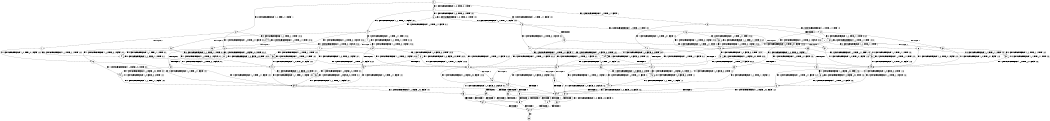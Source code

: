 digraph BCG {
size = "7, 10.5";
center = TRUE;
node [shape = circle];
0 [peripheries = 2];
0 -> 1 [label = "EX !1 !ATOMIC_EXCH_BRANCH (1, +0, TRUE, +0, 1, TRUE) !::"];
0 -> 2 [label = "EX !2 !ATOMIC_EXCH_BRANCH (1, +1, TRUE, +1, 1, FALSE) !::"];
0 -> 3 [label = "EX !0 !ATOMIC_EXCH_BRANCH (1, +1, TRUE, +1, 1, FALSE) !::"];
1 -> 4 [label = "EX !2 !ATOMIC_EXCH_BRANCH (1, +1, TRUE, +1, 1, FALSE) !:0:1:"];
1 -> 5 [label = "EX !0 !ATOMIC_EXCH_BRANCH (1, +1, TRUE, +1, 1, FALSE) !:0:1:"];
1 -> 6 [label = "EX !1 !ATOMIC_EXCH_BRANCH (1, +0, TRUE, +0, 1, TRUE) !:0:1:"];
2 -> 7 [label = "TERMINATE !2"];
2 -> 8 [label = "EX !1 !ATOMIC_EXCH_BRANCH (1, +0, TRUE, +0, 1, FALSE) !:0:1:2:"];
2 -> 9 [label = "EX !0 !ATOMIC_EXCH_BRANCH (1, +1, TRUE, +1, 1, TRUE) !:0:1:2:"];
3 -> 10 [label = "TERMINATE !0"];
3 -> 11 [label = "EX !1 !ATOMIC_EXCH_BRANCH (1, +0, TRUE, +0, 1, FALSE) !:0:"];
3 -> 12 [label = "EX !2 !ATOMIC_EXCH_BRANCH (1, +1, TRUE, +1, 1, TRUE) !:0:"];
4 -> 13 [label = "TERMINATE !2"];
4 -> 14 [label = "EX !0 !ATOMIC_EXCH_BRANCH (1, +1, TRUE, +1, 1, TRUE) !:0:1:2:"];
4 -> 8 [label = "EX !1 !ATOMIC_EXCH_BRANCH (1, +0, TRUE, +0, 1, FALSE) !:0:1:2:"];
5 -> 15 [label = "TERMINATE !0"];
5 -> 16 [label = "EX !2 !ATOMIC_EXCH_BRANCH (1, +1, TRUE, +1, 1, TRUE) !:0:1:"];
5 -> 17 [label = "EX !1 !ATOMIC_EXCH_BRANCH (1, +0, TRUE, +0, 1, FALSE) !:0:1:"];
6 -> 4 [label = "EX !2 !ATOMIC_EXCH_BRANCH (1, +1, TRUE, +1, 1, FALSE) !:0:1:"];
6 -> 5 [label = "EX !0 !ATOMIC_EXCH_BRANCH (1, +1, TRUE, +1, 1, FALSE) !:0:1:"];
6 -> 6 [label = "EX !1 !ATOMIC_EXCH_BRANCH (1, +0, TRUE, +0, 1, TRUE) !:0:1:"];
7 -> 18 [label = "EX !1 !ATOMIC_EXCH_BRANCH (1, +0, TRUE, +0, 1, FALSE) !:0:1:"];
7 -> 19 [label = "EX !0 !ATOMIC_EXCH_BRANCH (1, +1, TRUE, +1, 1, TRUE) !:0:1:"];
8 -> 20 [label = "TERMINATE !2"];
8 -> 21 [label = "EX !0 !ATOMIC_EXCH_BRANCH (1, +1, TRUE, +1, 1, FALSE) !:0:1:2:"];
8 -> 22 [label = "EX !1 !ATOMIC_EXCH_BRANCH (1, +0, FALSE, +0, 2, TRUE) !:0:1:2:"];
9 -> 23 [label = "TERMINATE !2"];
9 -> 24 [label = "EX !1 !ATOMIC_EXCH_BRANCH (1, +0, TRUE, +0, 1, FALSE) !:0:1:2:"];
9 -> 9 [label = "EX !0 !ATOMIC_EXCH_BRANCH (1, +1, TRUE, +1, 1, TRUE) !:0:1:2:"];
10 -> 25 [label = "EX !1 !ATOMIC_EXCH_BRANCH (1, +0, TRUE, +0, 1, FALSE) !::"];
10 -> 26 [label = "EX !2 !ATOMIC_EXCH_BRANCH (1, +1, TRUE, +1, 1, TRUE) !::"];
11 -> 27 [label = "TERMINATE !0"];
11 -> 28 [label = "EX !2 !ATOMIC_EXCH_BRANCH (1, +1, TRUE, +1, 1, FALSE) !:0:1:"];
11 -> 29 [label = "EX !1 !ATOMIC_EXCH_BRANCH (1, +0, FALSE, +0, 2, TRUE) !:0:1:"];
12 -> 30 [label = "TERMINATE !0"];
12 -> 31 [label = "EX !1 !ATOMIC_EXCH_BRANCH (1, +0, TRUE, +0, 1, FALSE) !:0:1:2:"];
12 -> 32 [label = "EX !2 !ATOMIC_EXCH_BRANCH (1, +1, TRUE, +1, 1, TRUE) !:0:1:2:"];
13 -> 33 [label = "EX !0 !ATOMIC_EXCH_BRANCH (1, +1, TRUE, +1, 1, TRUE) !:0:1:"];
13 -> 18 [label = "EX !1 !ATOMIC_EXCH_BRANCH (1, +0, TRUE, +0, 1, FALSE) !:0:1:"];
14 -> 34 [label = "TERMINATE !2"];
14 -> 24 [label = "EX !1 !ATOMIC_EXCH_BRANCH (1, +0, TRUE, +0, 1, FALSE) !:0:1:2:"];
14 -> 14 [label = "EX !0 !ATOMIC_EXCH_BRANCH (1, +1, TRUE, +1, 1, TRUE) !:0:1:2:"];
15 -> 35 [label = "EX !2 !ATOMIC_EXCH_BRANCH (1, +1, TRUE, +1, 1, TRUE) !:1:"];
15 -> 36 [label = "EX !1 !ATOMIC_EXCH_BRANCH (1, +0, TRUE, +0, 1, FALSE) !:1:"];
16 -> 37 [label = "TERMINATE !0"];
16 -> 38 [label = "EX !2 !ATOMIC_EXCH_BRANCH (1, +1, TRUE, +1, 1, TRUE) !:0:1:2:"];
16 -> 31 [label = "EX !1 !ATOMIC_EXCH_BRANCH (1, +0, TRUE, +0, 1, FALSE) !:0:1:2:"];
17 -> 27 [label = "TERMINATE !0"];
17 -> 28 [label = "EX !2 !ATOMIC_EXCH_BRANCH (1, +1, TRUE, +1, 1, FALSE) !:0:1:"];
17 -> 29 [label = "EX !1 !ATOMIC_EXCH_BRANCH (1, +0, FALSE, +0, 2, TRUE) !:0:1:"];
18 -> 39 [label = "EX !0 !ATOMIC_EXCH_BRANCH (1, +1, TRUE, +1, 1, FALSE) !:0:1:"];
18 -> 40 [label = "EX !1 !ATOMIC_EXCH_BRANCH (1, +0, FALSE, +0, 2, TRUE) !:0:1:"];
19 -> 41 [label = "EX !1 !ATOMIC_EXCH_BRANCH (1, +0, TRUE, +0, 1, FALSE) !:0:1:"];
19 -> 19 [label = "EX !0 !ATOMIC_EXCH_BRANCH (1, +1, TRUE, +1, 1, TRUE) !:0:1:"];
20 -> 39 [label = "EX !0 !ATOMIC_EXCH_BRANCH (1, +1, TRUE, +1, 1, FALSE) !:0:1:"];
20 -> 40 [label = "EX !1 !ATOMIC_EXCH_BRANCH (1, +0, FALSE, +0, 2, TRUE) !:0:1:"];
21 -> 42 [label = "TERMINATE !2"];
21 -> 43 [label = "TERMINATE !0"];
21 -> 44 [label = "EX !1 !ATOMIC_EXCH_BRANCH (1, +0, FALSE, +0, 2, FALSE) !:0:1:2:"];
22 -> 20 [label = "TERMINATE !2"];
22 -> 21 [label = "EX !0 !ATOMIC_EXCH_BRANCH (1, +1, TRUE, +1, 1, FALSE) !:0:1:2:"];
22 -> 22 [label = "EX !1 !ATOMIC_EXCH_BRANCH (1, +0, FALSE, +0, 2, TRUE) !:0:1:2:"];
23 -> 41 [label = "EX !1 !ATOMIC_EXCH_BRANCH (1, +0, TRUE, +0, 1, FALSE) !:0:1:"];
23 -> 19 [label = "EX !0 !ATOMIC_EXCH_BRANCH (1, +1, TRUE, +1, 1, TRUE) !:0:1:"];
24 -> 45 [label = "TERMINATE !2"];
24 -> 46 [label = "EX !1 !ATOMIC_EXCH_BRANCH (1, +0, FALSE, +0, 2, TRUE) !:0:1:2:"];
24 -> 21 [label = "EX !0 !ATOMIC_EXCH_BRANCH (1, +1, TRUE, +1, 1, FALSE) !:0:1:2:"];
25 -> 47 [label = "EX !2 !ATOMIC_EXCH_BRANCH (1, +1, TRUE, +1, 1, FALSE) !:1:"];
25 -> 48 [label = "EX !1 !ATOMIC_EXCH_BRANCH (1, +0, FALSE, +0, 2, TRUE) !:1:"];
26 -> 49 [label = "EX !1 !ATOMIC_EXCH_BRANCH (1, +0, TRUE, +0, 1, FALSE) !:1:2:"];
26 -> 50 [label = "EX !2 !ATOMIC_EXCH_BRANCH (1, +1, TRUE, +1, 1, TRUE) !:1:2:"];
27 -> 47 [label = "EX !2 !ATOMIC_EXCH_BRANCH (1, +1, TRUE, +1, 1, FALSE) !:1:"];
27 -> 48 [label = "EX !1 !ATOMIC_EXCH_BRANCH (1, +0, FALSE, +0, 2, TRUE) !:1:"];
28 -> 42 [label = "TERMINATE !2"];
28 -> 43 [label = "TERMINATE !0"];
28 -> 44 [label = "EX !1 !ATOMIC_EXCH_BRANCH (1, +0, FALSE, +0, 2, FALSE) !:0:1:2:"];
29 -> 27 [label = "TERMINATE !0"];
29 -> 28 [label = "EX !2 !ATOMIC_EXCH_BRANCH (1, +1, TRUE, +1, 1, FALSE) !:0:1:"];
29 -> 29 [label = "EX !1 !ATOMIC_EXCH_BRANCH (1, +0, FALSE, +0, 2, TRUE) !:0:1:"];
30 -> 49 [label = "EX !1 !ATOMIC_EXCH_BRANCH (1, +0, TRUE, +0, 1, FALSE) !:1:2:"];
30 -> 50 [label = "EX !2 !ATOMIC_EXCH_BRANCH (1, +1, TRUE, +1, 1, TRUE) !:1:2:"];
31 -> 51 [label = "TERMINATE !0"];
31 -> 21 [label = "EX !2 !ATOMIC_EXCH_BRANCH (1, +1, TRUE, +1, 1, FALSE) !:0:1:2:"];
31 -> 52 [label = "EX !1 !ATOMIC_EXCH_BRANCH (1, +0, FALSE, +0, 2, TRUE) !:0:1:2:"];
32 -> 30 [label = "TERMINATE !0"];
32 -> 31 [label = "EX !1 !ATOMIC_EXCH_BRANCH (1, +0, TRUE, +0, 1, FALSE) !:0:1:2:"];
32 -> 32 [label = "EX !2 !ATOMIC_EXCH_BRANCH (1, +1, TRUE, +1, 1, TRUE) !:0:1:2:"];
33 -> 41 [label = "EX !1 !ATOMIC_EXCH_BRANCH (1, +0, TRUE, +0, 1, FALSE) !:0:1:"];
33 -> 33 [label = "EX !0 !ATOMIC_EXCH_BRANCH (1, +1, TRUE, +1, 1, TRUE) !:0:1:"];
34 -> 41 [label = "EX !1 !ATOMIC_EXCH_BRANCH (1, +0, TRUE, +0, 1, FALSE) !:0:1:"];
34 -> 33 [label = "EX !0 !ATOMIC_EXCH_BRANCH (1, +1, TRUE, +1, 1, TRUE) !:0:1:"];
35 -> 53 [label = "EX !2 !ATOMIC_EXCH_BRANCH (1, +1, TRUE, +1, 1, TRUE) !:1:2:"];
35 -> 49 [label = "EX !1 !ATOMIC_EXCH_BRANCH (1, +0, TRUE, +0, 1, FALSE) !:1:2:"];
36 -> 47 [label = "EX !2 !ATOMIC_EXCH_BRANCH (1, +1, TRUE, +1, 1, FALSE) !:1:"];
36 -> 48 [label = "EX !1 !ATOMIC_EXCH_BRANCH (1, +0, FALSE, +0, 2, TRUE) !:1:"];
37 -> 53 [label = "EX !2 !ATOMIC_EXCH_BRANCH (1, +1, TRUE, +1, 1, TRUE) !:1:2:"];
37 -> 49 [label = "EX !1 !ATOMIC_EXCH_BRANCH (1, +0, TRUE, +0, 1, FALSE) !:1:2:"];
38 -> 37 [label = "TERMINATE !0"];
38 -> 38 [label = "EX !2 !ATOMIC_EXCH_BRANCH (1, +1, TRUE, +1, 1, TRUE) !:0:1:2:"];
38 -> 31 [label = "EX !1 !ATOMIC_EXCH_BRANCH (1, +0, TRUE, +0, 1, FALSE) !:0:1:2:"];
39 -> 54 [label = "TERMINATE !0"];
39 -> 55 [label = "EX !1 !ATOMIC_EXCH_BRANCH (1, +0, FALSE, +0, 2, FALSE) !:0:1:"];
40 -> 39 [label = "EX !0 !ATOMIC_EXCH_BRANCH (1, +1, TRUE, +1, 1, FALSE) !:0:1:"];
40 -> 40 [label = "EX !1 !ATOMIC_EXCH_BRANCH (1, +0, FALSE, +0, 2, TRUE) !:0:1:"];
41 -> 56 [label = "EX !1 !ATOMIC_EXCH_BRANCH (1, +0, FALSE, +0, 2, TRUE) !:0:1:"];
41 -> 39 [label = "EX !0 !ATOMIC_EXCH_BRANCH (1, +1, TRUE, +1, 1, FALSE) !:0:1:"];
42 -> 54 [label = "TERMINATE !0"];
42 -> 55 [label = "EX !1 !ATOMIC_EXCH_BRANCH (1, +0, FALSE, +0, 2, FALSE) !:0:1:"];
43 -> 54 [label = "TERMINATE !2"];
43 -> 57 [label = "EX !1 !ATOMIC_EXCH_BRANCH (1, +0, FALSE, +0, 2, FALSE) !:1:2:"];
44 -> 58 [label = "TERMINATE !1"];
44 -> 59 [label = "TERMINATE !2"];
44 -> 60 [label = "TERMINATE !0"];
45 -> 56 [label = "EX !1 !ATOMIC_EXCH_BRANCH (1, +0, FALSE, +0, 2, TRUE) !:0:1:"];
45 -> 39 [label = "EX !0 !ATOMIC_EXCH_BRANCH (1, +1, TRUE, +1, 1, FALSE) !:0:1:"];
46 -> 45 [label = "TERMINATE !2"];
46 -> 46 [label = "EX !1 !ATOMIC_EXCH_BRANCH (1, +0, FALSE, +0, 2, TRUE) !:0:1:2:"];
46 -> 21 [label = "EX !0 !ATOMIC_EXCH_BRANCH (1, +1, TRUE, +1, 1, FALSE) !:0:1:2:"];
47 -> 54 [label = "TERMINATE !2"];
47 -> 57 [label = "EX !1 !ATOMIC_EXCH_BRANCH (1, +0, FALSE, +0, 2, FALSE) !:1:2:"];
48 -> 47 [label = "EX !2 !ATOMIC_EXCH_BRANCH (1, +1, TRUE, +1, 1, FALSE) !:1:"];
48 -> 48 [label = "EX !1 !ATOMIC_EXCH_BRANCH (1, +0, FALSE, +0, 2, TRUE) !:1:"];
49 -> 61 [label = "EX !2 !ATOMIC_EXCH_BRANCH (1, +1, TRUE, +1, 1, FALSE) !:1:2:"];
49 -> 62 [label = "EX !1 !ATOMIC_EXCH_BRANCH (1, +0, FALSE, +0, 2, TRUE) !:1:2:"];
50 -> 49 [label = "EX !1 !ATOMIC_EXCH_BRANCH (1, +0, TRUE, +0, 1, FALSE) !:1:2:"];
50 -> 50 [label = "EX !2 !ATOMIC_EXCH_BRANCH (1, +1, TRUE, +1, 1, TRUE) !:1:2:"];
51 -> 61 [label = "EX !2 !ATOMIC_EXCH_BRANCH (1, +1, TRUE, +1, 1, FALSE) !:1:2:"];
51 -> 62 [label = "EX !1 !ATOMIC_EXCH_BRANCH (1, +0, FALSE, +0, 2, TRUE) !:1:2:"];
52 -> 51 [label = "TERMINATE !0"];
52 -> 21 [label = "EX !2 !ATOMIC_EXCH_BRANCH (1, +1, TRUE, +1, 1, FALSE) !:0:1:2:"];
52 -> 52 [label = "EX !1 !ATOMIC_EXCH_BRANCH (1, +0, FALSE, +0, 2, TRUE) !:0:1:2:"];
53 -> 53 [label = "EX !2 !ATOMIC_EXCH_BRANCH (1, +1, TRUE, +1, 1, TRUE) !:1:2:"];
53 -> 49 [label = "EX !1 !ATOMIC_EXCH_BRANCH (1, +0, TRUE, +0, 1, FALSE) !:1:2:"];
54 -> 63 [label = "EX !1 !ATOMIC_EXCH_BRANCH (1, +0, FALSE, +0, 2, FALSE) !:1:"];
55 -> 64 [label = "TERMINATE !1"];
55 -> 65 [label = "TERMINATE !0"];
56 -> 56 [label = "EX !1 !ATOMIC_EXCH_BRANCH (1, +0, FALSE, +0, 2, TRUE) !:0:1:"];
56 -> 39 [label = "EX !0 !ATOMIC_EXCH_BRANCH (1, +1, TRUE, +1, 1, FALSE) !:0:1:"];
57 -> 66 [label = "TERMINATE !1"];
57 -> 65 [label = "TERMINATE !2"];
58 -> 64 [label = "TERMINATE !2"];
58 -> 66 [label = "TERMINATE !0"];
59 -> 64 [label = "TERMINATE !1"];
59 -> 65 [label = "TERMINATE !0"];
60 -> 66 [label = "TERMINATE !1"];
60 -> 65 [label = "TERMINATE !2"];
61 -> 54 [label = "TERMINATE !2"];
61 -> 57 [label = "EX !1 !ATOMIC_EXCH_BRANCH (1, +0, FALSE, +0, 2, FALSE) !:1:2:"];
62 -> 61 [label = "EX !2 !ATOMIC_EXCH_BRANCH (1, +1, TRUE, +1, 1, FALSE) !:1:2:"];
62 -> 62 [label = "EX !1 !ATOMIC_EXCH_BRANCH (1, +0, FALSE, +0, 2, TRUE) !:1:2:"];
63 -> 67 [label = "TERMINATE !1"];
64 -> 67 [label = "TERMINATE !0"];
65 -> 67 [label = "TERMINATE !1"];
66 -> 67 [label = "TERMINATE !2"];
67 -> 68 [label = "exit"];
}
